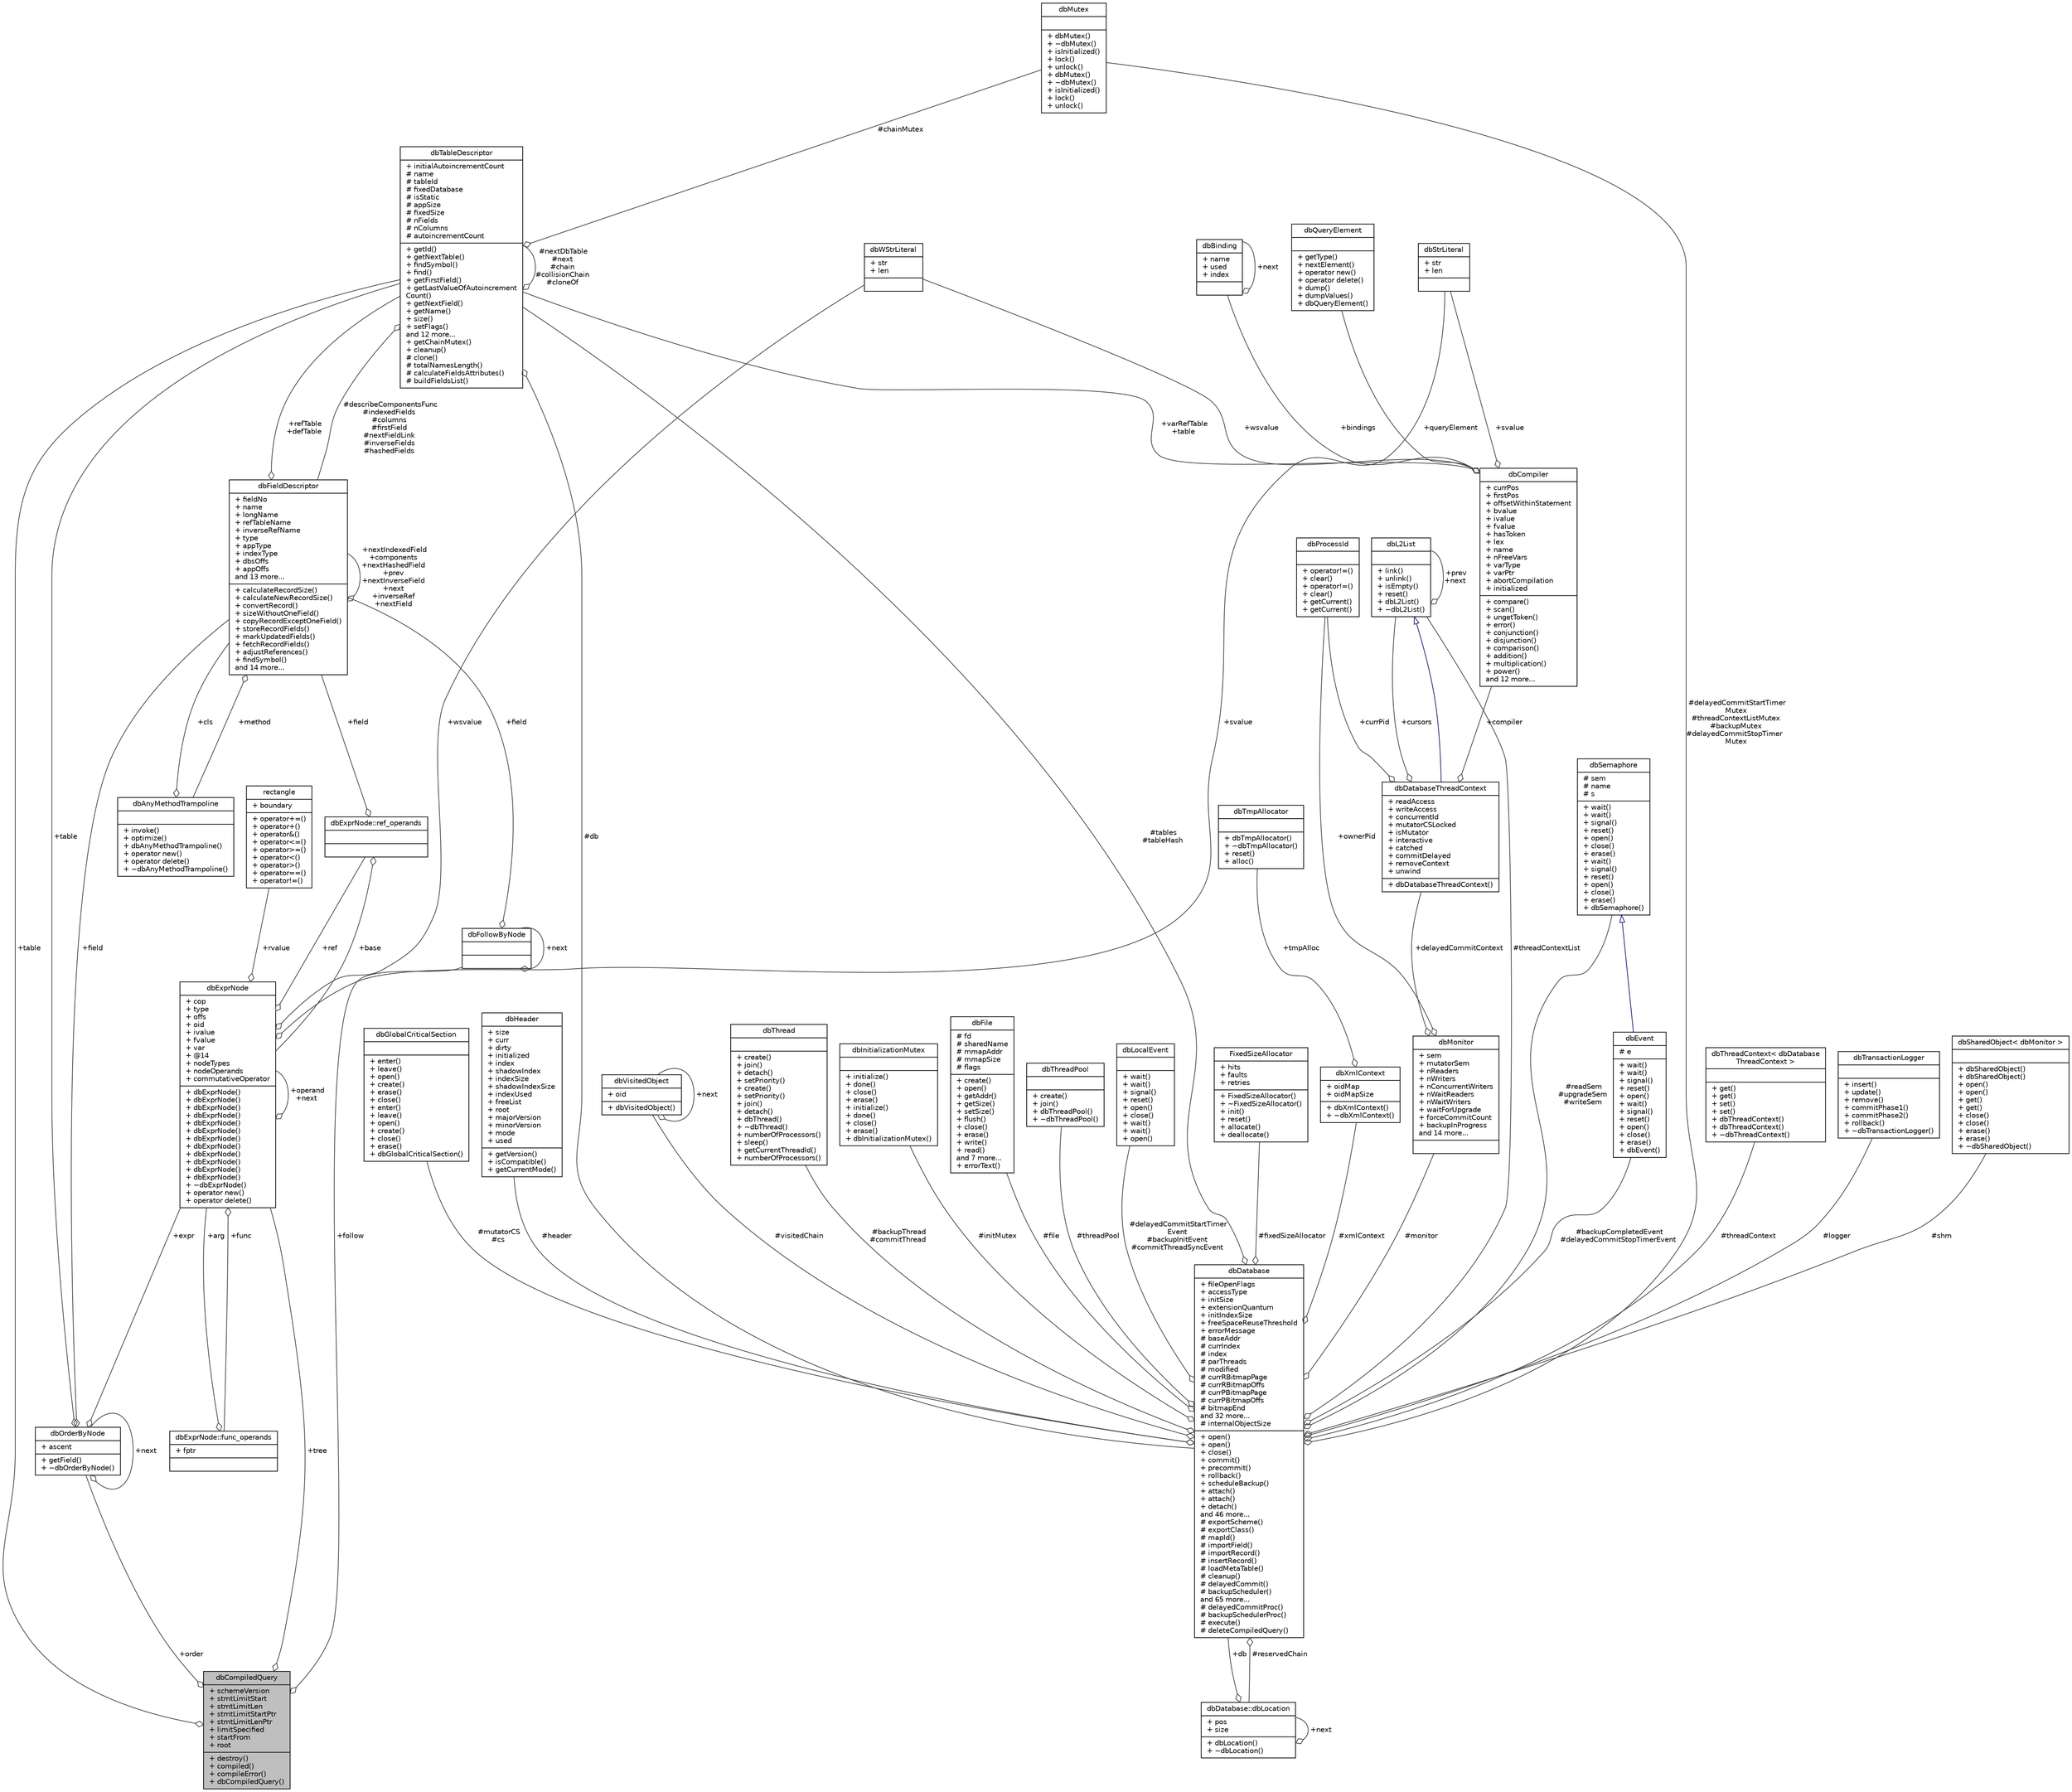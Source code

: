 digraph "dbCompiledQuery"
{
 // INTERACTIVE_SVG=YES
 // LATEX_PDF_SIZE
  edge [fontname="Helvetica",fontsize="10",labelfontname="Helvetica",labelfontsize="10"];
  node [fontname="Helvetica",fontsize="10",shape=record];
  Node1 [label="{dbCompiledQuery\n|+ schemeVersion\l+ stmtLimitStart\l+ stmtLimitLen\l+ stmtLimitStartPtr\l+ stmtLimitLenPtr\l+ limitSpecified\l+ startFrom\l+ root\l|+ destroy()\l+ compiled()\l+ compileError()\l+ dbCompiledQuery()\l}",height=0.2,width=0.4,color="black", fillcolor="grey75", style="filled", fontcolor="black",tooltip=" "];
  Node2 -> Node1 [color="grey25",fontsize="10",style="solid",label=" +order" ,arrowhead="odiamond"];
  Node2 [label="{dbOrderByNode\n|+ ascent\l|+ getField()\l+ ~dbOrderByNode()\l}",height=0.2,width=0.4,color="black", fillcolor="white", style="filled",URL="$classdbOrderByNode.html",tooltip=" "];
  Node2 -> Node2 [color="grey25",fontsize="10",style="solid",label=" +next" ,arrowhead="odiamond"];
  Node3 -> Node2 [color="grey25",fontsize="10",style="solid",label=" +table" ,arrowhead="odiamond"];
  Node3 [label="{dbTableDescriptor\n|+ initialAutoincrementCount\l# name\l# tableId\l# fixedDatabase\l# isStatic\l# appSize\l# fixedSize\l# nFields\l# nColumns\l# autoincrementCount\l|+ getId()\l+ getNextTable()\l+ findSymbol()\l+ find()\l+ getFirstField()\l+ getLastValueOfAutoincrement\lCount()\l+ getNextField()\l+ getName()\l+ size()\l+ setFlags()\land 12 more...\l+ getChainMutex()\l+ cleanup()\l# clone()\l# totalNamesLength()\l# calculateFieldsAttributes()\l# buildFieldsList()\l}",height=0.2,width=0.4,color="black", fillcolor="white", style="filled",URL="$classdbTableDescriptor.html",tooltip=" "];
  Node4 -> Node3 [color="grey25",fontsize="10",style="solid",label=" #chainMutex" ,arrowhead="odiamond"];
  Node4 [label="{dbMutex\n||+ dbMutex()\l+ ~dbMutex()\l+ isInitialized()\l+ lock()\l+ unlock()\l+ dbMutex()\l+ ~dbMutex()\l+ isInitialized()\l+ lock()\l+ unlock()\l}",height=0.2,width=0.4,color="black", fillcolor="white", style="filled",URL="$classdbMutex.html",tooltip=" "];
  Node3 -> Node3 [color="grey25",fontsize="10",style="solid",label=" #nextDbTable\n#next\n#chain\n#collisionChain\n#cloneOf" ,arrowhead="odiamond"];
  Node5 -> Node3 [color="grey25",fontsize="10",style="solid",label=" #db" ,arrowhead="odiamond"];
  Node5 [label="{dbDatabase\n|+ fileOpenFlags\l+ accessType\l+ initSize\l+ extensionQuantum\l+ initIndexSize\l+ freeSpaceReuseThreshold\l+ errorMessage\l# baseAddr\l# currIndex\l# index\l# parThreads\l# modified\l# currRBitmapPage\l# currRBitmapOffs\l# currPBitmapPage\l# currPBitmapOffs\l# bitmapEnd\land 32 more...\l# internalObjectSize\l|+ open()\l+ open()\l+ close()\l+ commit()\l+ precommit()\l+ rollback()\l+ scheduleBackup()\l+ attach()\l+ attach()\l+ detach()\land 46 more...\l# exportScheme()\l# exportClass()\l# mapId()\l# importField()\l# importRecord()\l# insertRecord()\l# loadMetaTable()\l# cleanup()\l# delayedCommit()\l# backupScheduler()\land 65 more...\l# delayedCommitProc()\l# backupSchedulerProc()\l# execute()\l# deleteCompiledQuery()\l}",height=0.2,width=0.4,color="black", fillcolor="white", style="filled",URL="$classdbDatabase.html",tooltip=" "];
  Node6 -> Node5 [color="grey25",fontsize="10",style="solid",label=" #backupCompletedEvent\n#delayedCommitStopTimerEvent" ,arrowhead="odiamond"];
  Node6 [label="{dbEvent\n|# e\l|+ wait()\l+ wait()\l+ signal()\l+ reset()\l+ open()\l+ wait()\l+ signal()\l+ reset()\l+ open()\l+ close()\l+ erase()\l+ dbEvent()\l}",height=0.2,width=0.4,color="black", fillcolor="white", style="filled",URL="$classdbEvent.html",tooltip=" "];
  Node7 -> Node6 [dir="back",color="midnightblue",fontsize="10",style="solid",arrowtail="onormal"];
  Node7 [label="{dbSemaphore\n|# sem\l# name\l# s\l|+ wait()\l+ wait()\l+ signal()\l+ reset()\l+ open()\l+ close()\l+ erase()\l+ wait()\l+ signal()\l+ reset()\l+ open()\l+ close()\l+ erase()\l+ dbSemaphore()\l}",height=0.2,width=0.4,color="black", fillcolor="white", style="filled",URL="$classdbSemaphore.html",tooltip=" "];
  Node8 -> Node5 [color="grey25",fontsize="10",style="solid",label=" #threadContext" ,arrowhead="odiamond"];
  Node8 [label="{dbThreadContext\< dbDatabase\lThreadContext \>\n||+ get()\l+ get()\l+ set()\l+ set()\l+ dbThreadContext()\l+ dbThreadContext()\l+ ~dbThreadContext()\l}",height=0.2,width=0.4,color="black", fillcolor="white", style="filled",URL="$classdbThreadContext.html",tooltip=" "];
  Node9 -> Node5 [color="grey25",fontsize="10",style="solid",label=" #logger" ,arrowhead="odiamond"];
  Node9 [label="{dbTransactionLogger\n||+ insert()\l+ update()\l+ remove()\l+ commitPhase1()\l+ commitPhase2()\l+ rollback()\l+ ~dbTransactionLogger()\l}",height=0.2,width=0.4,color="black", fillcolor="white", style="filled",URL="$classdbTransactionLogger.html",tooltip=" "];
  Node10 -> Node5 [color="grey25",fontsize="10",style="solid",label=" #shm" ,arrowhead="odiamond"];
  Node10 [label="{dbSharedObject\< dbMonitor \>\n||+ dbSharedObject()\l+ dbSharedObject()\l+ open()\l+ open()\l+ get()\l+ get()\l+ close()\l+ close()\l+ erase()\l+ erase()\l+ ~dbSharedObject()\l}",height=0.2,width=0.4,color="black", fillcolor="white", style="filled",URL="$classdbSharedObject.html",tooltip=" "];
  Node4 -> Node5 [color="grey25",fontsize="10",style="solid",label=" #delayedCommitStartTimer\lMutex\n#threadContextListMutex\n#backupMutex\n#delayedCommitStopTimer\lMutex" ,arrowhead="odiamond"];
  Node11 -> Node5 [color="grey25",fontsize="10",style="solid",label=" #mutatorCS\n#cs" ,arrowhead="odiamond"];
  Node11 [label="{dbGlobalCriticalSection\n||+ enter()\l+ leave()\l+ open()\l+ create()\l+ erase()\l+ close()\l+ enter()\l+ leave()\l+ open()\l+ create()\l+ close()\l+ erase()\l+ dbGlobalCriticalSection()\l}",height=0.2,width=0.4,color="black", fillcolor="white", style="filled",URL="$classdbGlobalCriticalSection.html",tooltip=" "];
  Node12 -> Node5 [color="grey25",fontsize="10",style="solid",label=" #header" ,arrowhead="odiamond"];
  Node12 [label="{dbHeader\n|+ size\l+ curr\l+ dirty\l+ initialized\l+ index\l+ shadowIndex\l+ indexSize\l+ shadowIndexSize\l+ indexUsed\l+ freeList\l+ root\l+ majorVersion\l+ minorVersion\l+ mode\l+ used\l|+ getVersion()\l+ isCompatible()\l+ getCurrentMode()\l}",height=0.2,width=0.4,color="black", fillcolor="white", style="filled",URL="$classdbHeader.html",tooltip=" "];
  Node13 -> Node5 [color="grey25",fontsize="10",style="solid",label=" #threadContextList" ,arrowhead="odiamond"];
  Node13 [label="{dbL2List\n||+ link()\l+ unlink()\l+ isEmpty()\l+ reset()\l+ dbL2List()\l+ ~dbL2List()\l}",height=0.2,width=0.4,color="black", fillcolor="white", style="filled",URL="$classdbL2List.html",tooltip=" "];
  Node13 -> Node13 [color="grey25",fontsize="10",style="solid",label=" +prev\n+next" ,arrowhead="odiamond"];
  Node14 -> Node5 [color="grey25",fontsize="10",style="solid",label=" #visitedChain" ,arrowhead="odiamond"];
  Node14 [label="{dbVisitedObject\n|+ oid\l|+ dbVisitedObject()\l}",height=0.2,width=0.4,color="black", fillcolor="white", style="filled",URL="$classdbVisitedObject.html",tooltip=" "];
  Node14 -> Node14 [color="grey25",fontsize="10",style="solid",label=" +next" ,arrowhead="odiamond"];
  Node3 -> Node5 [color="grey25",fontsize="10",style="solid",label=" #tables\n#tableHash" ,arrowhead="odiamond"];
  Node7 -> Node5 [color="grey25",fontsize="10",style="solid",label=" #readSem\n#upgradeSem\n#writeSem" ,arrowhead="odiamond"];
  Node15 -> Node5 [color="grey25",fontsize="10",style="solid",label=" #backupThread\n#commitThread" ,arrowhead="odiamond"];
  Node15 [label="{dbThread\n||+ create()\l+ join()\l+ detach()\l+ setPriority()\l+ create()\l+ setPriority()\l+ join()\l+ detach()\l+ dbThread()\l+ ~dbThread()\l+ numberOfProcessors()\l+ sleep()\l+ getCurrentThreadId()\l+ numberOfProcessors()\l}",height=0.2,width=0.4,color="black", fillcolor="white", style="filled",URL="$classdbThread.html",tooltip=" "];
  Node16 -> Node5 [color="grey25",fontsize="10",style="solid",label=" #initMutex" ,arrowhead="odiamond"];
  Node16 [label="{dbInitializationMutex\n||+ initialize()\l+ done()\l+ close()\l+ erase()\l+ initialize()\l+ done()\l+ close()\l+ erase()\l+ dbInitializationMutex()\l}",height=0.2,width=0.4,color="black", fillcolor="white", style="filled",URL="$classdbInitializationMutex.html",tooltip=" "];
  Node17 -> Node5 [color="grey25",fontsize="10",style="solid",label=" #reservedChain" ,arrowhead="odiamond"];
  Node17 [label="{dbDatabase::dbLocation\n|+ pos\l+ size\l|+ dbLocation()\l+ ~dbLocation()\l}",height=0.2,width=0.4,color="black", fillcolor="white", style="filled",URL="$structdbDatabase_1_1dbLocation.html",tooltip=" "];
  Node17 -> Node17 [color="grey25",fontsize="10",style="solid",label=" +next" ,arrowhead="odiamond"];
  Node5 -> Node17 [color="grey25",fontsize="10",style="solid",label=" +db" ,arrowhead="odiamond"];
  Node18 -> Node5 [color="grey25",fontsize="10",style="solid",label=" #file" ,arrowhead="odiamond"];
  Node18 [label="{dbFile\n|# fd\l# sharedName\l# mmapAddr\l# mmapSize\l# flags\l|+ create()\l+ open()\l+ getAddr()\l+ getSize()\l+ setSize()\l+ flush()\l+ close()\l+ erase()\l+ write()\l+ read()\land 7 more...\l+ errorText()\l}",height=0.2,width=0.4,color="black", fillcolor="white", style="filled",URL="$classdbFile.html",tooltip=" "];
  Node19 -> Node5 [color="grey25",fontsize="10",style="solid",label=" #threadPool" ,arrowhead="odiamond"];
  Node19 [label="{dbThreadPool\n||+ create()\l+ join()\l+ dbThreadPool()\l+ ~dbThreadPool()\l}",height=0.2,width=0.4,color="black", fillcolor="white", style="filled",URL="$classdbThreadPool.html",tooltip=" "];
  Node20 -> Node5 [color="grey25",fontsize="10",style="solid",label=" #delayedCommitStartTimer\lEvent\n#backupInitEvent\n#commitThreadSyncEvent" ,arrowhead="odiamond"];
  Node20 [label="{dbLocalEvent\n||+ wait()\l+ wait()\l+ signal()\l+ reset()\l+ open()\l+ close()\l+ wait()\l+ wait()\l+ open()\l}",height=0.2,width=0.4,color="black", fillcolor="white", style="filled",URL="$classdbLocalEvent.html",tooltip=" "];
  Node21 -> Node5 [color="grey25",fontsize="10",style="solid",label=" #xmlContext" ,arrowhead="odiamond"];
  Node21 [label="{dbXmlContext\n|+ oidMap\l+ oidMapSize\l|+ dbXmlContext()\l+ ~dbXmlContext()\l}",height=0.2,width=0.4,color="black", fillcolor="white", style="filled",URL="$classdbXmlContext.html",tooltip=" "];
  Node22 -> Node21 [color="grey25",fontsize="10",style="solid",label=" +tmpAlloc" ,arrowhead="odiamond"];
  Node22 [label="{dbTmpAllocator\n||+ dbTmpAllocator()\l+ ~dbTmpAllocator()\l+ reset()\l+ alloc()\l}",height=0.2,width=0.4,color="black", fillcolor="white", style="filled",URL="$classdbTmpAllocator.html",tooltip=" "];
  Node23 -> Node5 [color="grey25",fontsize="10",style="solid",label=" #fixedSizeAllocator" ,arrowhead="odiamond"];
  Node23 [label="{FixedSizeAllocator\n|+ hits\l+ faults\l+ retries\l|+ FixedSizeAllocator()\l+ ~FixedSizeAllocator()\l+ init()\l+ reset()\l+ allocate()\l+ deallocate()\l}",height=0.2,width=0.4,color="black", fillcolor="white", style="filled",URL="$classFixedSizeAllocator.html",tooltip=" "];
  Node24 -> Node5 [color="grey25",fontsize="10",style="solid",label=" #monitor" ,arrowhead="odiamond"];
  Node24 [label="{dbMonitor\n|+ sem\l+ mutatorSem\l+ nReaders\l+ nWriters\l+ nConcurrentWriters\l+ nWaitReaders\l+ nWaitWriters\l+ waitForUpgrade\l+ forceCommitCount\l+ backupInProgress\land 14 more...\l|}",height=0.2,width=0.4,color="black", fillcolor="white", style="filled",URL="$classdbMonitor.html",tooltip=" "];
  Node25 -> Node24 [color="grey25",fontsize="10",style="solid",label=" +delayedCommitContext" ,arrowhead="odiamond"];
  Node25 [label="{dbDatabaseThreadContext\n|+ readAccess\l+ writeAccess\l+ concurrentId\l+ mutatorCSLocked\l+ isMutator\l+ interactive\l+ catched\l+ commitDelayed\l+ removeContext\l+ unwind\l|+ dbDatabaseThreadContext()\l}",height=0.2,width=0.4,color="black", fillcolor="white", style="filled",URL="$classdbDatabaseThreadContext.html",tooltip=" "];
  Node13 -> Node25 [dir="back",color="midnightblue",fontsize="10",style="solid",arrowtail="onormal"];
  Node13 -> Node25 [color="grey25",fontsize="10",style="solid",label=" +cursors" ,arrowhead="odiamond"];
  Node26 -> Node25 [color="grey25",fontsize="10",style="solid",label=" +compiler" ,arrowhead="odiamond"];
  Node26 [label="{dbCompiler\n|+ currPos\l+ firstPos\l+ offsetWithinStatement\l+ bvalue\l+ ivalue\l+ fvalue\l+ hasToken\l+ lex\l+ name\l+ nFreeVars\l+ varType\l+ varPtr\l+ abortCompilation\l+ initialized\l|+ compare()\l+ scan()\l+ ungetToken()\l+ error()\l+ conjunction()\l+ disjunction()\l+ comparison()\l+ addition()\l+ multiplication()\l+ power()\land 12 more...\l}",height=0.2,width=0.4,color="black", fillcolor="white", style="filled",URL="$classdbCompiler.html",tooltip=" "];
  Node27 -> Node26 [color="grey25",fontsize="10",style="solid",label=" +svalue" ,arrowhead="odiamond"];
  Node27 [label="{dbStrLiteral\n|+ str\l+ len\l|}",height=0.2,width=0.4,color="black", fillcolor="white", style="filled",URL="$structdbStrLiteral.html",tooltip=" "];
  Node3 -> Node26 [color="grey25",fontsize="10",style="solid",label=" +varRefTable\n+table" ,arrowhead="odiamond"];
  Node28 -> Node26 [color="grey25",fontsize="10",style="solid",label=" +wsvalue" ,arrowhead="odiamond"];
  Node28 [label="{dbWStrLiteral\n|+ str\l+ len\l|}",height=0.2,width=0.4,color="black", fillcolor="white", style="filled",URL="$structdbWStrLiteral.html",tooltip=" "];
  Node29 -> Node26 [color="grey25",fontsize="10",style="solid",label=" +bindings" ,arrowhead="odiamond"];
  Node29 [label="{dbBinding\n|+ name\l+ used\l+ index\l|}",height=0.2,width=0.4,color="black", fillcolor="white", style="filled",URL="$classdbBinding.html",tooltip=" "];
  Node29 -> Node29 [color="grey25",fontsize="10",style="solid",label=" +next" ,arrowhead="odiamond"];
  Node30 -> Node26 [color="grey25",fontsize="10",style="solid",label=" +queryElement" ,arrowhead="odiamond"];
  Node30 [label="{dbQueryElement\n||+ getType()\l+ nextElement()\l+ operator new()\l+ operator delete()\l+ dump()\l+ dumpValues()\l+ dbQueryElement()\l}",height=0.2,width=0.4,color="black", fillcolor="white", style="filled",URL="$classdbQueryElement.html",tooltip=" "];
  Node31 -> Node25 [color="grey25",fontsize="10",style="solid",label=" +currPid" ,arrowhead="odiamond"];
  Node31 [label="{dbProcessId\n||+ operator!=()\l+ clear()\l+ operator!=()\l+ clear()\l+ getCurrent()\l+ getCurrent()\l}",height=0.2,width=0.4,color="black", fillcolor="white", style="filled",URL="$classdbProcessId.html",tooltip=" "];
  Node31 -> Node24 [color="grey25",fontsize="10",style="solid",label=" +ownerPid" ,arrowhead="odiamond"];
  Node32 -> Node3 [color="grey25",fontsize="10",style="solid",label=" #describeComponentsFunc\n#indexedFields\n#columns\n#firstField\n#nextFieldLink\n#inverseFields\n#hashedFields" ,arrowhead="odiamond"];
  Node32 [label="{dbFieldDescriptor\n|+ fieldNo\l+ name\l+ longName\l+ refTableName\l+ inverseRefName\l+ type\l+ appType\l+ indexType\l+ dbsOffs\l+ appOffs\land 13 more...\l|+ calculateRecordSize()\l+ calculateNewRecordSize()\l+ convertRecord()\l+ sizeWithoutOneField()\l+ copyRecordExceptOneField()\l+ storeRecordFields()\l+ markUpdatedFields()\l+ fetchRecordFields()\l+ adjustReferences()\l+ findSymbol()\land 14 more...\l}",height=0.2,width=0.4,color="black", fillcolor="white", style="filled",URL="$classdbFieldDescriptor.html",tooltip=" "];
  Node33 -> Node32 [color="grey25",fontsize="10",style="solid",label=" +method" ,arrowhead="odiamond"];
  Node33 [label="{dbAnyMethodTrampoline\n||+ invoke()\l+ optimize()\l+ dbAnyMethodTrampoline()\l+ operator new()\l+ operator delete()\l+ ~dbAnyMethodTrampoline()\l}",height=0.2,width=0.4,color="black", fillcolor="white", style="filled",URL="$classdbAnyMethodTrampoline.html",tooltip=" "];
  Node32 -> Node33 [color="grey25",fontsize="10",style="solid",label=" +cls" ,arrowhead="odiamond"];
  Node3 -> Node32 [color="grey25",fontsize="10",style="solid",label=" +refTable\n+defTable" ,arrowhead="odiamond"];
  Node32 -> Node32 [color="grey25",fontsize="10",style="solid",label=" +nextIndexedField\n+components\n+nextHashedField\n+prev\n+nextInverseField\n+next\n+inverseRef\n+nextField" ,arrowhead="odiamond"];
  Node34 -> Node2 [color="grey25",fontsize="10",style="solid",label=" +expr" ,arrowhead="odiamond"];
  Node34 [label="{dbExprNode\n|+ cop\l+ type\l+ offs\l+ oid\l+ ivalue\l+ fvalue\l+ var\l+ @14\l+ nodeTypes\l+ nodeOperands\l+ commutativeOperator\l|+ dbExprNode()\l+ dbExprNode()\l+ dbExprNode()\l+ dbExprNode()\l+ dbExprNode()\l+ dbExprNode()\l+ dbExprNode()\l+ dbExprNode()\l+ dbExprNode()\l+ dbExprNode()\l+ dbExprNode()\l+ dbExprNode()\l+ ~dbExprNode()\l+ operator new()\l+ operator delete()\l}",height=0.2,width=0.4,color="black", fillcolor="white", style="filled",URL="$classdbExprNode.html",tooltip=" "];
  Node27 -> Node34 [color="grey25",fontsize="10",style="solid",label=" +svalue" ,arrowhead="odiamond"];
  Node35 -> Node34 [color="grey25",fontsize="10",style="solid",label=" +func" ,arrowhead="odiamond"];
  Node35 [label="{dbExprNode::func_operands\n|+ fptr\l|}",height=0.2,width=0.4,color="black", fillcolor="white", style="filled",URL="$structdbExprNode_1_1func__operands.html",tooltip=" "];
  Node34 -> Node35 [color="grey25",fontsize="10",style="solid",label=" +arg" ,arrowhead="odiamond"];
  Node36 -> Node34 [color="grey25",fontsize="10",style="solid",label=" +ref" ,arrowhead="odiamond"];
  Node36 [label="{dbExprNode::ref_operands\n||}",height=0.2,width=0.4,color="black", fillcolor="white", style="filled",URL="$structdbExprNode_1_1ref__operands.html",tooltip=" "];
  Node34 -> Node36 [color="grey25",fontsize="10",style="solid",label=" +base" ,arrowhead="odiamond"];
  Node32 -> Node36 [color="grey25",fontsize="10",style="solid",label=" +field" ,arrowhead="odiamond"];
  Node37 -> Node34 [color="grey25",fontsize="10",style="solid",label=" +rvalue" ,arrowhead="odiamond"];
  Node37 [label="{rectangle\n|+ boundary\l|+ operator+=()\l+ operator+()\l+ operator&()\l+ operator\<=()\l+ operator\>=()\l+ operator\<()\l+ operator\>()\l+ operator==()\l+ operator!=()\l}",height=0.2,width=0.4,color="black", fillcolor="white", style="filled",URL="$classrectangle.html",tooltip=" "];
  Node28 -> Node34 [color="grey25",fontsize="10",style="solid",label=" +wsvalue" ,arrowhead="odiamond"];
  Node34 -> Node34 [color="grey25",fontsize="10",style="solid",label=" +operand\n+next" ,arrowhead="odiamond"];
  Node32 -> Node2 [color="grey25",fontsize="10",style="solid",label=" +field" ,arrowhead="odiamond"];
  Node3 -> Node1 [color="grey25",fontsize="10",style="solid",label=" +table" ,arrowhead="odiamond"];
  Node38 -> Node1 [color="grey25",fontsize="10",style="solid",label=" +follow" ,arrowhead="odiamond"];
  Node38 [label="{dbFollowByNode\n||}",height=0.2,width=0.4,color="black", fillcolor="white", style="filled",URL="$classdbFollowByNode.html",tooltip=" "];
  Node38 -> Node38 [color="grey25",fontsize="10",style="solid",label=" +next" ,arrowhead="odiamond"];
  Node32 -> Node38 [color="grey25",fontsize="10",style="solid",label=" +field" ,arrowhead="odiamond"];
  Node34 -> Node1 [color="grey25",fontsize="10",style="solid",label=" +tree" ,arrowhead="odiamond"];
}
